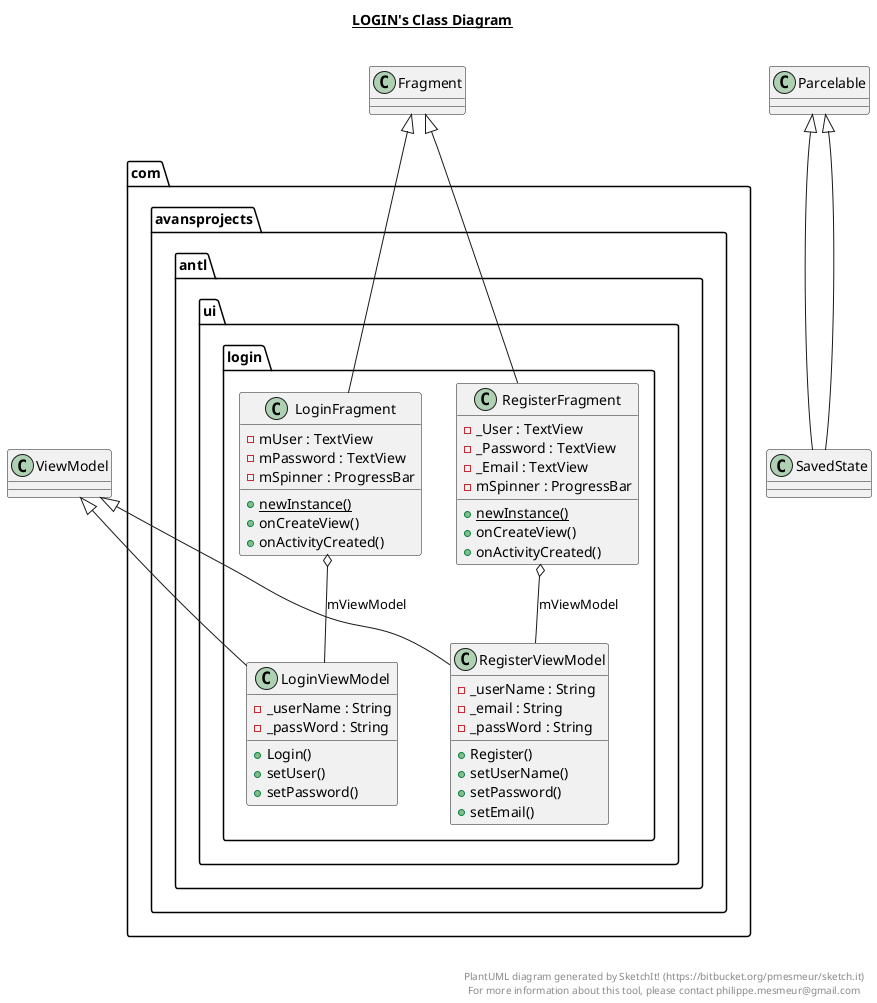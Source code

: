 @startuml

title __LOGIN's Class Diagram__\n

  package com.avansprojects.antl {
    package com.avansprojects.antl.ui.login {
      class LoginFragment {
          - mUser : TextView
          - mPassword : TextView
          - mSpinner : ProgressBar
          {static} + newInstance()
          + onCreateView()
          + onActivityCreated()
      }
    }
  }
  

  package com.avansprojects.antl {
    package com.avansprojects.antl.ui.login {
      class LoginViewModel {
          - _userName : String
          - _passWord : String
          + Login()
          + setUser()
          + setPassword()
      }
    }
  }
  

  package com.avansprojects.antl {
    package com.avansprojects.antl.ui.login {
      class RegisterFragment {
          - _User : TextView
          - _Password : TextView
          - _Email : TextView
          - mSpinner : ProgressBar
          {static} + newInstance()
          + onCreateView()
          + onActivityCreated()
      }
    }
  }
  

  package com.avansprojects.antl {
    package com.avansprojects.antl.ui.login {
      class RegisterViewModel {
          - _userName : String
          - _email : String
          - _passWord : String
          + Register()
          + setUserName()
          + setPassword()
          + setEmail()
      }
    }
  }
  

  LoginFragment -up-|> Fragment
  LoginFragment o-- LoginViewModel : mViewModel
  SavedState -up-|> Parcelable
  LoginViewModel -up-|> ViewModel
  RegisterFragment -up-|> Fragment
  RegisterFragment o-- RegisterViewModel : mViewModel
  SavedState -up-|> Parcelable
  RegisterViewModel -up-|> ViewModel


right footer


PlantUML diagram generated by SketchIt! (https://bitbucket.org/pmesmeur/sketch.it)
For more information about this tool, please contact philippe.mesmeur@gmail.com
endfooter

@enduml
